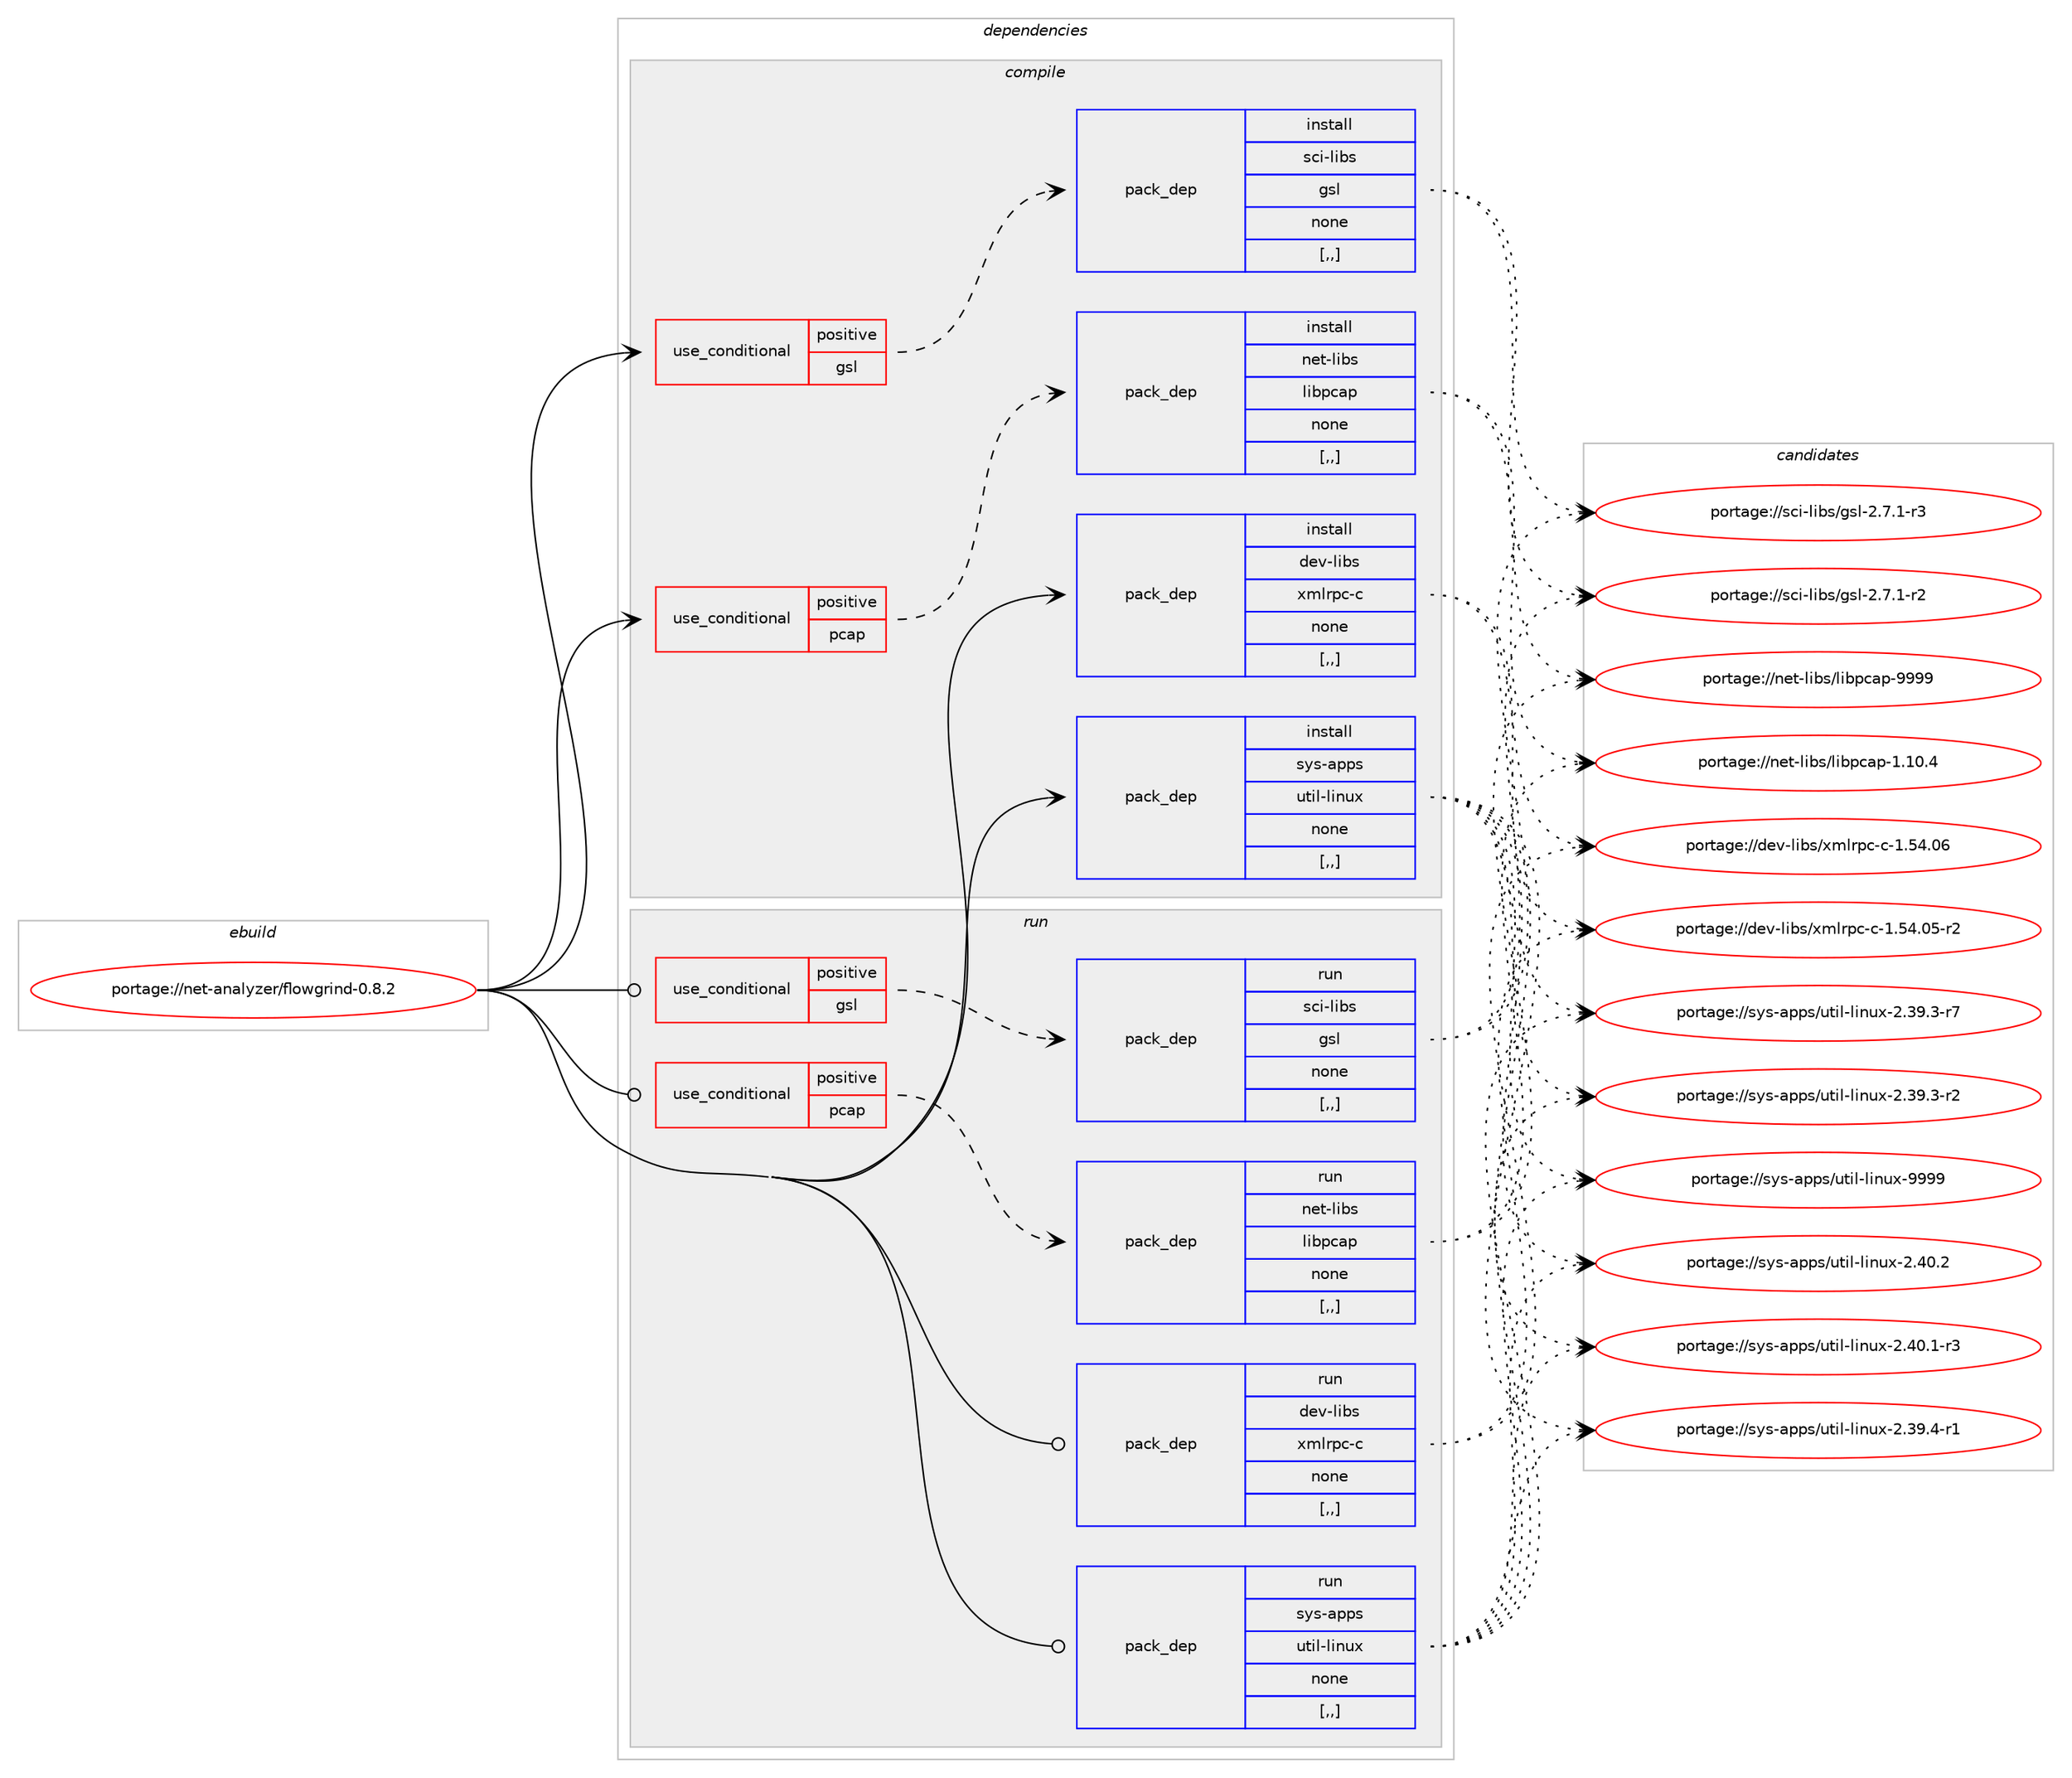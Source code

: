 digraph prolog {

# *************
# Graph options
# *************

newrank=true;
concentrate=true;
compound=true;
graph [rankdir=LR,fontname=Helvetica,fontsize=10,ranksep=1.5];#, ranksep=2.5, nodesep=0.2];
edge  [arrowhead=vee];
node  [fontname=Helvetica,fontsize=10];

# **********
# The ebuild
# **********

subgraph cluster_leftcol {
color=gray;
label=<<i>ebuild</i>>;
id [label="portage://net-analyzer/flowgrind-0.8.2", color=red, width=4, href="../net-analyzer/flowgrind-0.8.2.svg"];
}

# ****************
# The dependencies
# ****************

subgraph cluster_midcol {
color=gray;
label=<<i>dependencies</i>>;
subgraph cluster_compile {
fillcolor="#eeeeee";
style=filled;
label=<<i>compile</i>>;
subgraph cond86672 {
dependency336743 [label=<<TABLE BORDER="0" CELLBORDER="1" CELLSPACING="0" CELLPADDING="4"><TR><TD ROWSPAN="3" CELLPADDING="10">use_conditional</TD></TR><TR><TD>positive</TD></TR><TR><TD>gsl</TD></TR></TABLE>>, shape=none, color=red];
subgraph pack247521 {
dependency336744 [label=<<TABLE BORDER="0" CELLBORDER="1" CELLSPACING="0" CELLPADDING="4" WIDTH="220"><TR><TD ROWSPAN="6" CELLPADDING="30">pack_dep</TD></TR><TR><TD WIDTH="110">install</TD></TR><TR><TD>sci-libs</TD></TR><TR><TD>gsl</TD></TR><TR><TD>none</TD></TR><TR><TD>[,,]</TD></TR></TABLE>>, shape=none, color=blue];
}
dependency336743:e -> dependency336744:w [weight=20,style="dashed",arrowhead="vee"];
}
id:e -> dependency336743:w [weight=20,style="solid",arrowhead="vee"];
subgraph cond86673 {
dependency336745 [label=<<TABLE BORDER="0" CELLBORDER="1" CELLSPACING="0" CELLPADDING="4"><TR><TD ROWSPAN="3" CELLPADDING="10">use_conditional</TD></TR><TR><TD>positive</TD></TR><TR><TD>pcap</TD></TR></TABLE>>, shape=none, color=red];
subgraph pack247522 {
dependency336746 [label=<<TABLE BORDER="0" CELLBORDER="1" CELLSPACING="0" CELLPADDING="4" WIDTH="220"><TR><TD ROWSPAN="6" CELLPADDING="30">pack_dep</TD></TR><TR><TD WIDTH="110">install</TD></TR><TR><TD>net-libs</TD></TR><TR><TD>libpcap</TD></TR><TR><TD>none</TD></TR><TR><TD>[,,]</TD></TR></TABLE>>, shape=none, color=blue];
}
dependency336745:e -> dependency336746:w [weight=20,style="dashed",arrowhead="vee"];
}
id:e -> dependency336745:w [weight=20,style="solid",arrowhead="vee"];
subgraph pack247523 {
dependency336747 [label=<<TABLE BORDER="0" CELLBORDER="1" CELLSPACING="0" CELLPADDING="4" WIDTH="220"><TR><TD ROWSPAN="6" CELLPADDING="30">pack_dep</TD></TR><TR><TD WIDTH="110">install</TD></TR><TR><TD>dev-libs</TD></TR><TR><TD>xmlrpc-c</TD></TR><TR><TD>none</TD></TR><TR><TD>[,,]</TD></TR></TABLE>>, shape=none, color=blue];
}
id:e -> dependency336747:w [weight=20,style="solid",arrowhead="vee"];
subgraph pack247524 {
dependency336748 [label=<<TABLE BORDER="0" CELLBORDER="1" CELLSPACING="0" CELLPADDING="4" WIDTH="220"><TR><TD ROWSPAN="6" CELLPADDING="30">pack_dep</TD></TR><TR><TD WIDTH="110">install</TD></TR><TR><TD>sys-apps</TD></TR><TR><TD>util-linux</TD></TR><TR><TD>none</TD></TR><TR><TD>[,,]</TD></TR></TABLE>>, shape=none, color=blue];
}
id:e -> dependency336748:w [weight=20,style="solid",arrowhead="vee"];
}
subgraph cluster_compileandrun {
fillcolor="#eeeeee";
style=filled;
label=<<i>compile and run</i>>;
}
subgraph cluster_run {
fillcolor="#eeeeee";
style=filled;
label=<<i>run</i>>;
subgraph cond86674 {
dependency336749 [label=<<TABLE BORDER="0" CELLBORDER="1" CELLSPACING="0" CELLPADDING="4"><TR><TD ROWSPAN="3" CELLPADDING="10">use_conditional</TD></TR><TR><TD>positive</TD></TR><TR><TD>gsl</TD></TR></TABLE>>, shape=none, color=red];
subgraph pack247525 {
dependency336750 [label=<<TABLE BORDER="0" CELLBORDER="1" CELLSPACING="0" CELLPADDING="4" WIDTH="220"><TR><TD ROWSPAN="6" CELLPADDING="30">pack_dep</TD></TR><TR><TD WIDTH="110">run</TD></TR><TR><TD>sci-libs</TD></TR><TR><TD>gsl</TD></TR><TR><TD>none</TD></TR><TR><TD>[,,]</TD></TR></TABLE>>, shape=none, color=blue];
}
dependency336749:e -> dependency336750:w [weight=20,style="dashed",arrowhead="vee"];
}
id:e -> dependency336749:w [weight=20,style="solid",arrowhead="odot"];
subgraph cond86675 {
dependency336751 [label=<<TABLE BORDER="0" CELLBORDER="1" CELLSPACING="0" CELLPADDING="4"><TR><TD ROWSPAN="3" CELLPADDING="10">use_conditional</TD></TR><TR><TD>positive</TD></TR><TR><TD>pcap</TD></TR></TABLE>>, shape=none, color=red];
subgraph pack247526 {
dependency336752 [label=<<TABLE BORDER="0" CELLBORDER="1" CELLSPACING="0" CELLPADDING="4" WIDTH="220"><TR><TD ROWSPAN="6" CELLPADDING="30">pack_dep</TD></TR><TR><TD WIDTH="110">run</TD></TR><TR><TD>net-libs</TD></TR><TR><TD>libpcap</TD></TR><TR><TD>none</TD></TR><TR><TD>[,,]</TD></TR></TABLE>>, shape=none, color=blue];
}
dependency336751:e -> dependency336752:w [weight=20,style="dashed",arrowhead="vee"];
}
id:e -> dependency336751:w [weight=20,style="solid",arrowhead="odot"];
subgraph pack247527 {
dependency336753 [label=<<TABLE BORDER="0" CELLBORDER="1" CELLSPACING="0" CELLPADDING="4" WIDTH="220"><TR><TD ROWSPAN="6" CELLPADDING="30">pack_dep</TD></TR><TR><TD WIDTH="110">run</TD></TR><TR><TD>dev-libs</TD></TR><TR><TD>xmlrpc-c</TD></TR><TR><TD>none</TD></TR><TR><TD>[,,]</TD></TR></TABLE>>, shape=none, color=blue];
}
id:e -> dependency336753:w [weight=20,style="solid",arrowhead="odot"];
subgraph pack247528 {
dependency336754 [label=<<TABLE BORDER="0" CELLBORDER="1" CELLSPACING="0" CELLPADDING="4" WIDTH="220"><TR><TD ROWSPAN="6" CELLPADDING="30">pack_dep</TD></TR><TR><TD WIDTH="110">run</TD></TR><TR><TD>sys-apps</TD></TR><TR><TD>util-linux</TD></TR><TR><TD>none</TD></TR><TR><TD>[,,]</TD></TR></TABLE>>, shape=none, color=blue];
}
id:e -> dependency336754:w [weight=20,style="solid",arrowhead="odot"];
}
}

# **************
# The candidates
# **************

subgraph cluster_choices {
rank=same;
color=gray;
label=<<i>candidates</i>>;

subgraph choice247521 {
color=black;
nodesep=1;
choice115991054510810598115471031151084550465546494511451 [label="portage://sci-libs/gsl-2.7.1-r3", color=red, width=4,href="../sci-libs/gsl-2.7.1-r3.svg"];
choice115991054510810598115471031151084550465546494511450 [label="portage://sci-libs/gsl-2.7.1-r2", color=red, width=4,href="../sci-libs/gsl-2.7.1-r2.svg"];
dependency336744:e -> choice115991054510810598115471031151084550465546494511451:w [style=dotted,weight="100"];
dependency336744:e -> choice115991054510810598115471031151084550465546494511450:w [style=dotted,weight="100"];
}
subgraph choice247522 {
color=black;
nodesep=1;
choice1101011164510810598115471081059811299971124557575757 [label="portage://net-libs/libpcap-9999", color=red, width=4,href="../net-libs/libpcap-9999.svg"];
choice11010111645108105981154710810598112999711245494649484652 [label="portage://net-libs/libpcap-1.10.4", color=red, width=4,href="../net-libs/libpcap-1.10.4.svg"];
dependency336746:e -> choice1101011164510810598115471081059811299971124557575757:w [style=dotted,weight="100"];
dependency336746:e -> choice11010111645108105981154710810598112999711245494649484652:w [style=dotted,weight="100"];
}
subgraph choice247523 {
color=black;
nodesep=1;
choice1001011184510810598115471201091081141129945994549465352464854 [label="portage://dev-libs/xmlrpc-c-1.54.06", color=red, width=4,href="../dev-libs/xmlrpc-c-1.54.06.svg"];
choice10010111845108105981154712010910811411299459945494653524648534511450 [label="portage://dev-libs/xmlrpc-c-1.54.05-r2", color=red, width=4,href="../dev-libs/xmlrpc-c-1.54.05-r2.svg"];
dependency336747:e -> choice1001011184510810598115471201091081141129945994549465352464854:w [style=dotted,weight="100"];
dependency336747:e -> choice10010111845108105981154712010910811411299459945494653524648534511450:w [style=dotted,weight="100"];
}
subgraph choice247524 {
color=black;
nodesep=1;
choice115121115459711211211547117116105108451081051101171204557575757 [label="portage://sys-apps/util-linux-9999", color=red, width=4,href="../sys-apps/util-linux-9999.svg"];
choice1151211154597112112115471171161051084510810511011712045504652484650 [label="portage://sys-apps/util-linux-2.40.2", color=red, width=4,href="../sys-apps/util-linux-2.40.2.svg"];
choice11512111545971121121154711711610510845108105110117120455046524846494511451 [label="portage://sys-apps/util-linux-2.40.1-r3", color=red, width=4,href="../sys-apps/util-linux-2.40.1-r3.svg"];
choice11512111545971121121154711711610510845108105110117120455046515746524511449 [label="portage://sys-apps/util-linux-2.39.4-r1", color=red, width=4,href="../sys-apps/util-linux-2.39.4-r1.svg"];
choice11512111545971121121154711711610510845108105110117120455046515746514511455 [label="portage://sys-apps/util-linux-2.39.3-r7", color=red, width=4,href="../sys-apps/util-linux-2.39.3-r7.svg"];
choice11512111545971121121154711711610510845108105110117120455046515746514511450 [label="portage://sys-apps/util-linux-2.39.3-r2", color=red, width=4,href="../sys-apps/util-linux-2.39.3-r2.svg"];
dependency336748:e -> choice115121115459711211211547117116105108451081051101171204557575757:w [style=dotted,weight="100"];
dependency336748:e -> choice1151211154597112112115471171161051084510810511011712045504652484650:w [style=dotted,weight="100"];
dependency336748:e -> choice11512111545971121121154711711610510845108105110117120455046524846494511451:w [style=dotted,weight="100"];
dependency336748:e -> choice11512111545971121121154711711610510845108105110117120455046515746524511449:w [style=dotted,weight="100"];
dependency336748:e -> choice11512111545971121121154711711610510845108105110117120455046515746514511455:w [style=dotted,weight="100"];
dependency336748:e -> choice11512111545971121121154711711610510845108105110117120455046515746514511450:w [style=dotted,weight="100"];
}
subgraph choice247525 {
color=black;
nodesep=1;
choice115991054510810598115471031151084550465546494511451 [label="portage://sci-libs/gsl-2.7.1-r3", color=red, width=4,href="../sci-libs/gsl-2.7.1-r3.svg"];
choice115991054510810598115471031151084550465546494511450 [label="portage://sci-libs/gsl-2.7.1-r2", color=red, width=4,href="../sci-libs/gsl-2.7.1-r2.svg"];
dependency336750:e -> choice115991054510810598115471031151084550465546494511451:w [style=dotted,weight="100"];
dependency336750:e -> choice115991054510810598115471031151084550465546494511450:w [style=dotted,weight="100"];
}
subgraph choice247526 {
color=black;
nodesep=1;
choice1101011164510810598115471081059811299971124557575757 [label="portage://net-libs/libpcap-9999", color=red, width=4,href="../net-libs/libpcap-9999.svg"];
choice11010111645108105981154710810598112999711245494649484652 [label="portage://net-libs/libpcap-1.10.4", color=red, width=4,href="../net-libs/libpcap-1.10.4.svg"];
dependency336752:e -> choice1101011164510810598115471081059811299971124557575757:w [style=dotted,weight="100"];
dependency336752:e -> choice11010111645108105981154710810598112999711245494649484652:w [style=dotted,weight="100"];
}
subgraph choice247527 {
color=black;
nodesep=1;
choice1001011184510810598115471201091081141129945994549465352464854 [label="portage://dev-libs/xmlrpc-c-1.54.06", color=red, width=4,href="../dev-libs/xmlrpc-c-1.54.06.svg"];
choice10010111845108105981154712010910811411299459945494653524648534511450 [label="portage://dev-libs/xmlrpc-c-1.54.05-r2", color=red, width=4,href="../dev-libs/xmlrpc-c-1.54.05-r2.svg"];
dependency336753:e -> choice1001011184510810598115471201091081141129945994549465352464854:w [style=dotted,weight="100"];
dependency336753:e -> choice10010111845108105981154712010910811411299459945494653524648534511450:w [style=dotted,weight="100"];
}
subgraph choice247528 {
color=black;
nodesep=1;
choice115121115459711211211547117116105108451081051101171204557575757 [label="portage://sys-apps/util-linux-9999", color=red, width=4,href="../sys-apps/util-linux-9999.svg"];
choice1151211154597112112115471171161051084510810511011712045504652484650 [label="portage://sys-apps/util-linux-2.40.2", color=red, width=4,href="../sys-apps/util-linux-2.40.2.svg"];
choice11512111545971121121154711711610510845108105110117120455046524846494511451 [label="portage://sys-apps/util-linux-2.40.1-r3", color=red, width=4,href="../sys-apps/util-linux-2.40.1-r3.svg"];
choice11512111545971121121154711711610510845108105110117120455046515746524511449 [label="portage://sys-apps/util-linux-2.39.4-r1", color=red, width=4,href="../sys-apps/util-linux-2.39.4-r1.svg"];
choice11512111545971121121154711711610510845108105110117120455046515746514511455 [label="portage://sys-apps/util-linux-2.39.3-r7", color=red, width=4,href="../sys-apps/util-linux-2.39.3-r7.svg"];
choice11512111545971121121154711711610510845108105110117120455046515746514511450 [label="portage://sys-apps/util-linux-2.39.3-r2", color=red, width=4,href="../sys-apps/util-linux-2.39.3-r2.svg"];
dependency336754:e -> choice115121115459711211211547117116105108451081051101171204557575757:w [style=dotted,weight="100"];
dependency336754:e -> choice1151211154597112112115471171161051084510810511011712045504652484650:w [style=dotted,weight="100"];
dependency336754:e -> choice11512111545971121121154711711610510845108105110117120455046524846494511451:w [style=dotted,weight="100"];
dependency336754:e -> choice11512111545971121121154711711610510845108105110117120455046515746524511449:w [style=dotted,weight="100"];
dependency336754:e -> choice11512111545971121121154711711610510845108105110117120455046515746514511455:w [style=dotted,weight="100"];
dependency336754:e -> choice11512111545971121121154711711610510845108105110117120455046515746514511450:w [style=dotted,weight="100"];
}
}

}
